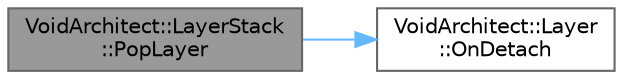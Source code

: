 digraph "VoidArchitect::LayerStack::PopLayer"
{
 // LATEX_PDF_SIZE
  bgcolor="transparent";
  edge [fontname=Helvetica,fontsize=10,labelfontname=Helvetica,labelfontsize=10];
  node [fontname=Helvetica,fontsize=10,shape=box,height=0.2,width=0.4];
  rankdir="LR";
  Node1 [id="Node000001",label="VoidArchitect::LayerStack\l::PopLayer",height=0.2,width=0.4,color="gray40", fillcolor="grey60", style="filled", fontcolor="black",tooltip=" "];
  Node1 -> Node2 [id="edge1_Node000001_Node000002",color="steelblue1",style="solid",tooltip=" "];
  Node2 [id="Node000002",label="VoidArchitect::Layer\l::OnDetach",height=0.2,width=0.4,color="grey40", fillcolor="white", style="filled",URL="$class_void_architect_1_1_layer.html#adc16928c5cacb0728f65143bf3af1b44",tooltip=" "];
}
